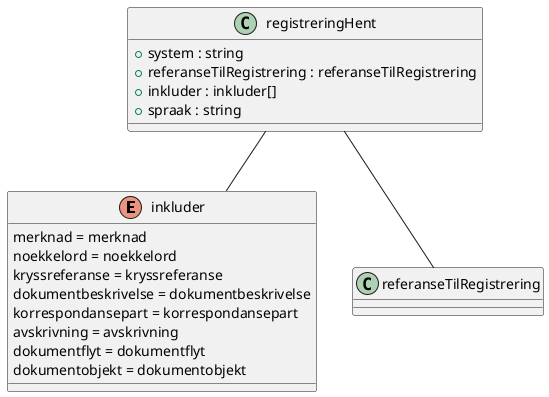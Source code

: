 @startuml

enum inkluder {
    merknad = merknad
    noekkelord = noekkelord
    kryssreferanse = kryssreferanse
    dokumentbeskrivelse = dokumentbeskrivelse
    korrespondansepart = korrespondansepart
    avskrivning = avskrivning
    dokumentflyt = dokumentflyt
    dokumentobjekt = dokumentobjekt
}
class registreringHent {
    +system : string
    +referanseTilRegistrering : referanseTilRegistrering
    +inkluder : inkluder[]
    +spraak : string
}
registreringHent -- referanseTilRegistrering
registreringHent -- inkluder

@enduml
